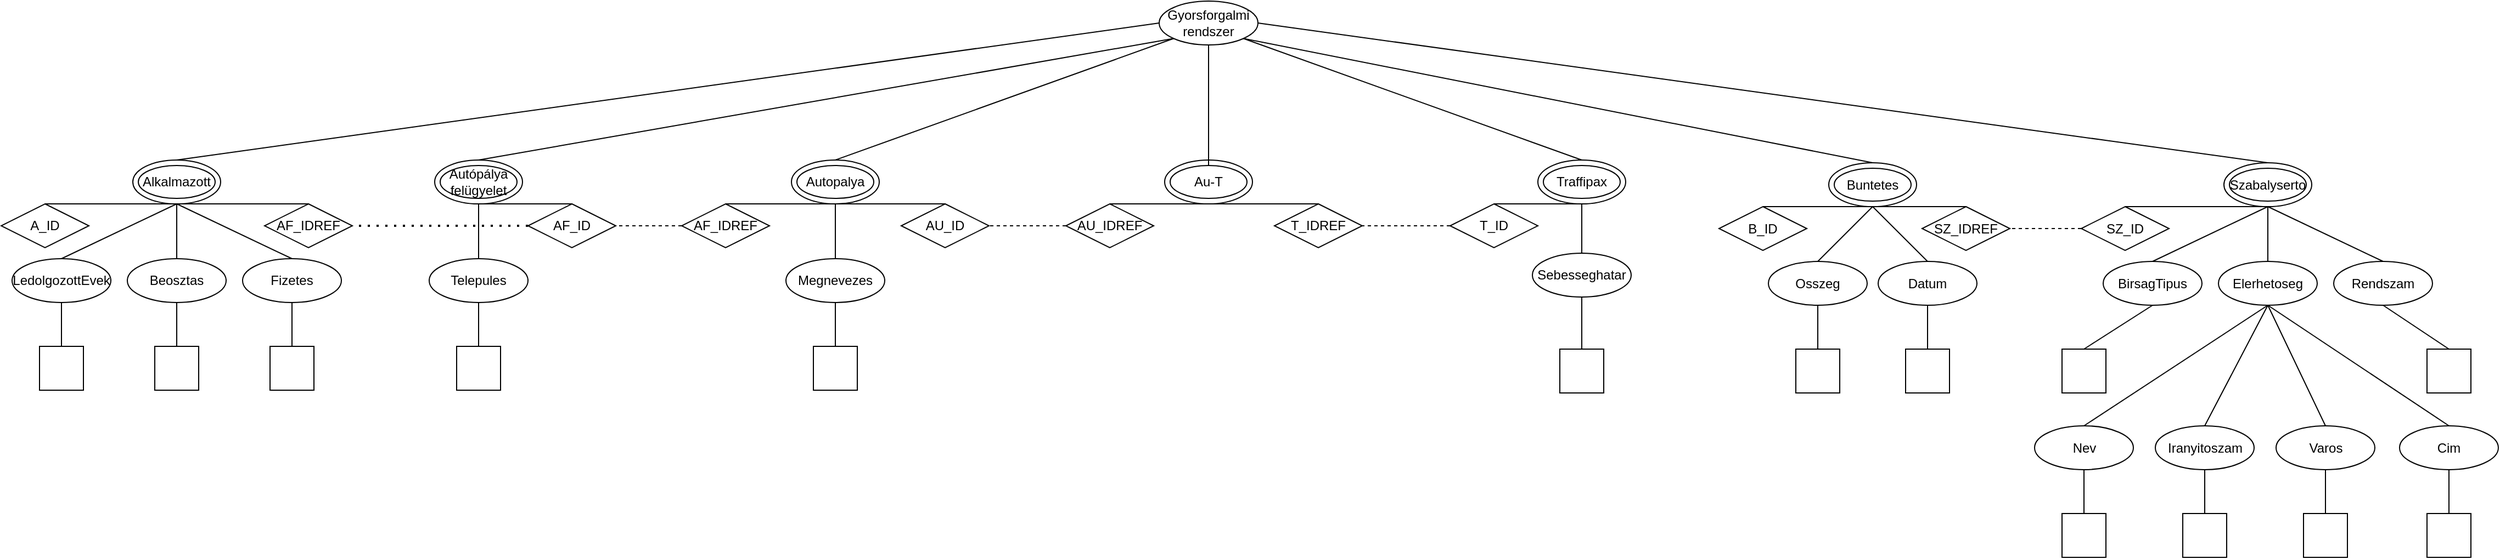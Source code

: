 <mxfile version="20.5.1" type="device"><diagram id="prjqHlVr-ai80oTajLlX" name="1 oldal"><mxGraphModel dx="2946" dy="1591" grid="1" gridSize="10" guides="1" tooltips="1" connect="1" arrows="1" fold="1" page="1" pageScale="1" pageWidth="3000" pageHeight="1500" math="0" shadow="0"><root><mxCell id="0"/><mxCell id="1" parent="0"/><mxCell id="zEytXKDiiqRh7xIFr9XD-1" value="Gyorsforgalmi rendszer" style="ellipse;whiteSpace=wrap;html=1;" parent="1" vertex="1"><mxGeometry x="1465" y="20" width="90" height="40" as="geometry"/></mxCell><mxCell id="zEytXKDiiqRh7xIFr9XD-2" value="" style="ellipse;whiteSpace=wrap;html=1;" parent="1" vertex="1"><mxGeometry x="805" y="165" width="80" height="40" as="geometry"/></mxCell><mxCell id="zEytXKDiiqRh7xIFr9XD-3" value="" style="ellipse;whiteSpace=wrap;html=1;" parent="1" vertex="1"><mxGeometry x="1130" y="165" width="80" height="40" as="geometry"/></mxCell><mxCell id="zEytXKDiiqRh7xIFr9XD-4" value="" style="ellipse;whiteSpace=wrap;html=1;" parent="1" vertex="1"><mxGeometry x="1810" y="165" width="80" height="40" as="geometry"/></mxCell><mxCell id="zEytXKDiiqRh7xIFr9XD-5" value="" style="ellipse;whiteSpace=wrap;html=1;" parent="1" vertex="1"><mxGeometry x="2075" y="167.5" width="80" height="40" as="geometry"/></mxCell><mxCell id="zEytXKDiiqRh7xIFr9XD-6" value="" style="ellipse;whiteSpace=wrap;html=1;" parent="1" vertex="1"><mxGeometry x="2435" y="167.5" width="80" height="40" as="geometry"/></mxCell><mxCell id="zEytXKDiiqRh7xIFr9XD-7" value="" style="ellipse;whiteSpace=wrap;html=1;" parent="1" vertex="1"><mxGeometry x="530" y="165" width="80" height="40" as="geometry"/></mxCell><mxCell id="zEytXKDiiqRh7xIFr9XD-8" value="" style="endArrow=none;html=1;rounded=0;entryX=0;entryY=1;entryDx=0;entryDy=0;exitX=0.5;exitY=0;exitDx=0;exitDy=0;" parent="1" source="zEytXKDiiqRh7xIFr9XD-2" target="zEytXKDiiqRh7xIFr9XD-1" edge="1"><mxGeometry width="50" height="50" relative="1" as="geometry"><mxPoint x="1565" y="250" as="sourcePoint"/><mxPoint x="1615" y="200" as="targetPoint"/></mxGeometry></mxCell><mxCell id="zEytXKDiiqRh7xIFr9XD-9" value="" style="endArrow=none;html=1;rounded=0;entryX=0;entryY=1;entryDx=0;entryDy=0;exitX=0.5;exitY=0;exitDx=0;exitDy=0;" parent="1" source="zEytXKDiiqRh7xIFr9XD-3" target="zEytXKDiiqRh7xIFr9XD-1" edge="1"><mxGeometry width="50" height="50" relative="1" as="geometry"><mxPoint x="1020" y="170" as="sourcePoint"/><mxPoint x="1475" y="50.0" as="targetPoint"/></mxGeometry></mxCell><mxCell id="zEytXKDiiqRh7xIFr9XD-10" value="" style="endArrow=none;html=1;rounded=0;entryX=1;entryY=1;entryDx=0;entryDy=0;exitX=0.5;exitY=0;exitDx=0;exitDy=0;" parent="1" source="zEytXKDiiqRh7xIFr9XD-4" target="zEytXKDiiqRh7xIFr9XD-1" edge="1"><mxGeometry width="50" height="50" relative="1" as="geometry"><mxPoint x="1220" y="170" as="sourcePoint"/><mxPoint x="1520" y="70.0" as="targetPoint"/></mxGeometry></mxCell><mxCell id="zEytXKDiiqRh7xIFr9XD-11" value="" style="endArrow=none;html=1;rounded=0;exitX=0.5;exitY=0;exitDx=0;exitDy=0;entryX=1;entryY=1;entryDx=0;entryDy=0;" parent="1" source="zEytXKDiiqRh7xIFr9XD-5" target="zEytXKDiiqRh7xIFr9XD-1" edge="1"><mxGeometry width="50" height="50" relative="1" as="geometry"><mxPoint x="1420" y="170" as="sourcePoint"/><mxPoint x="1510" y="60" as="targetPoint"/></mxGeometry></mxCell><mxCell id="zEytXKDiiqRh7xIFr9XD-12" value="" style="endArrow=none;html=1;rounded=0;entryX=1;entryY=0.5;entryDx=0;entryDy=0;exitX=0.5;exitY=0;exitDx=0;exitDy=0;" parent="1" source="zEytXKDiiqRh7xIFr9XD-6" target="zEytXKDiiqRh7xIFr9XD-1" edge="1"><mxGeometry width="50" height="50" relative="1" as="geometry"><mxPoint x="1220" y="170" as="sourcePoint"/><mxPoint x="1488.18" y="64.142" as="targetPoint"/></mxGeometry></mxCell><mxCell id="zEytXKDiiqRh7xIFr9XD-13" value="" style="endArrow=none;html=1;rounded=0;entryX=0;entryY=0.5;entryDx=0;entryDy=0;exitX=0.5;exitY=0;exitDx=0;exitDy=0;" parent="1" source="zEytXKDiiqRh7xIFr9XD-7" target="zEytXKDiiqRh7xIFr9XD-1" edge="1"><mxGeometry width="50" height="50" relative="1" as="geometry"><mxPoint x="1020" y="170" as="sourcePoint"/><mxPoint x="1475" y="50.0" as="targetPoint"/></mxGeometry></mxCell><mxCell id="zEytXKDiiqRh7xIFr9XD-15" value="Autópálya felügyelet" style="ellipse;whiteSpace=wrap;html=1;" parent="1" vertex="1"><mxGeometry x="810" y="170" width="70" height="30" as="geometry"/></mxCell><mxCell id="zEytXKDiiqRh7xIFr9XD-16" value="Autopalya" style="ellipse;whiteSpace=wrap;html=1;" parent="1" vertex="1"><mxGeometry x="1135" y="170" width="70" height="30" as="geometry"/></mxCell><mxCell id="zEytXKDiiqRh7xIFr9XD-18" value="Traffipax" style="ellipse;whiteSpace=wrap;html=1;" parent="1" vertex="1"><mxGeometry x="1815" y="170" width="70" height="30" as="geometry"/></mxCell><mxCell id="zEytXKDiiqRh7xIFr9XD-19" value="Buntetes" style="ellipse;whiteSpace=wrap;html=1;" parent="1" vertex="1"><mxGeometry x="2080" y="172.5" width="70" height="30" as="geometry"/></mxCell><mxCell id="zEytXKDiiqRh7xIFr9XD-20" value="Szabalyserto" style="ellipse;whiteSpace=wrap;html=1;" parent="1" vertex="1"><mxGeometry x="2440" y="172.5" width="70" height="30" as="geometry"/></mxCell><mxCell id="zEytXKDiiqRh7xIFr9XD-21" value="Alkalmazott" style="ellipse;whiteSpace=wrap;html=1;" parent="1" vertex="1"><mxGeometry x="535" y="170" width="70" height="30" as="geometry"/></mxCell><mxCell id="zEytXKDiiqRh7xIFr9XD-22" value="Telepules" style="ellipse;whiteSpace=wrap;html=1;" parent="1" vertex="1"><mxGeometry x="800" y="255" width="90" height="40" as="geometry"/></mxCell><mxCell id="zEytXKDiiqRh7xIFr9XD-23" value="AF_ID" style="rhombus;whiteSpace=wrap;html=1;fixDash=0;container=0;dropTarget=0;collapsible=0;backgroundOutline=0;rounded=0;" parent="1" vertex="1"><mxGeometry x="890" y="205" width="80" height="40" as="geometry"/></mxCell><mxCell id="zEytXKDiiqRh7xIFr9XD-27" value="BirsagTipus" style="ellipse;whiteSpace=wrap;html=1;" parent="1" vertex="1"><mxGeometry x="2325" y="257.5" width="90" height="40" as="geometry"/></mxCell><mxCell id="zEytXKDiiqRh7xIFr9XD-28" value="Sebesseghatar" style="ellipse;whiteSpace=wrap;html=1;" parent="1" vertex="1"><mxGeometry x="1805" y="250" width="90" height="40" as="geometry"/></mxCell><mxCell id="zEytXKDiiqRh7xIFr9XD-29" value="Megnevezes" style="ellipse;whiteSpace=wrap;html=1;" parent="1" vertex="1"><mxGeometry x="1125" y="255" width="90" height="40" as="geometry"/></mxCell><mxCell id="zEytXKDiiqRh7xIFr9XD-31" value="A_ID" style="rhombus;whiteSpace=wrap;html=1;" parent="1" vertex="1"><mxGeometry x="410" y="205" width="80" height="40" as="geometry"/></mxCell><mxCell id="zEytXKDiiqRh7xIFr9XD-32" value="SZ_ID" style="rhombus;whiteSpace=wrap;html=1;" parent="1" vertex="1"><mxGeometry x="2305" y="207.5" width="80" height="40" as="geometry"/></mxCell><mxCell id="zEytXKDiiqRh7xIFr9XD-33" value="B_ID" style="rhombus;whiteSpace=wrap;html=1;" parent="1" vertex="1"><mxGeometry x="1975" y="207.5" width="80" height="40" as="geometry"/></mxCell><mxCell id="zEytXKDiiqRh7xIFr9XD-34" value="T_ID" style="rhombus;whiteSpace=wrap;html=1;" parent="1" vertex="1"><mxGeometry x="1730" y="205" width="80" height="40" as="geometry"/></mxCell><mxCell id="zEytXKDiiqRh7xIFr9XD-35" value="AU_ID" style="rhombus;whiteSpace=wrap;html=1;" parent="1" vertex="1"><mxGeometry x="1230" y="205" width="80" height="40" as="geometry"/></mxCell><mxCell id="zEytXKDiiqRh7xIFr9XD-37" value="SZ_IDREF" style="rhombus;whiteSpace=wrap;html=1;" parent="1" vertex="1"><mxGeometry x="2160" y="207.5" width="80" height="40" as="geometry"/></mxCell><mxCell id="z7z7XxIl7QYptGjp105H-1" value="AF_IDREF" style="rhombus;whiteSpace=wrap;html=1;" parent="1" vertex="1"><mxGeometry x="1030" y="205" width="80" height="40" as="geometry"/></mxCell><mxCell id="z7z7XxIl7QYptGjp105H-3" value="Osszeg" style="ellipse;whiteSpace=wrap;html=1;" parent="1" vertex="1"><mxGeometry x="2020" y="257.5" width="90" height="40" as="geometry"/></mxCell><mxCell id="z7z7XxIl7QYptGjp105H-4" value="Beosztas" style="ellipse;whiteSpace=wrap;html=1;" parent="1" vertex="1"><mxGeometry x="525" y="255" width="90" height="40" as="geometry"/></mxCell><mxCell id="z7z7XxIl7QYptGjp105H-5" value="LedolgozottEvek" style="ellipse;whiteSpace=wrap;html=1;" parent="1" vertex="1"><mxGeometry x="420" y="255" width="90" height="40" as="geometry"/></mxCell><mxCell id="z7z7XxIl7QYptGjp105H-6" value="Fizetes" style="ellipse;whiteSpace=wrap;html=1;" parent="1" vertex="1"><mxGeometry x="630" y="255" width="90" height="40" as="geometry"/></mxCell><mxCell id="z7z7XxIl7QYptGjp105H-7" value="Datum" style="ellipse;whiteSpace=wrap;html=1;" parent="1" vertex="1"><mxGeometry x="2120" y="257.5" width="90" height="40" as="geometry"/></mxCell><mxCell id="z7z7XxIl7QYptGjp105H-8" value="Rendszam" style="ellipse;whiteSpace=wrap;html=1;" parent="1" vertex="1"><mxGeometry x="2535" y="257.5" width="90" height="40" as="geometry"/></mxCell><mxCell id="z7z7XxIl7QYptGjp105H-9" value="Elerhetoseg" style="ellipse;whiteSpace=wrap;html=1;" parent="1" vertex="1"><mxGeometry x="2430" y="257.5" width="90" height="40" as="geometry"/></mxCell><mxCell id="z7z7XxIl7QYptGjp105H-10" value="" style="endArrow=none;html=1;rounded=0;comic=0;sketch=0;strokeColor=default;jumpStyle=none;entryX=0.5;entryY=1;entryDx=0;entryDy=0;exitX=0.5;exitY=0;exitDx=0;exitDy=0;" parent="1" source="zEytXKDiiqRh7xIFr9XD-22" target="zEytXKDiiqRh7xIFr9XD-2" edge="1"><mxGeometry width="50" height="50" relative="1" as="geometry"><mxPoint x="1565" y="495" as="sourcePoint"/><mxPoint x="1615" y="445" as="targetPoint"/></mxGeometry></mxCell><mxCell id="z7z7XxIl7QYptGjp105H-11" value="" style="endArrow=none;html=1;rounded=0;comic=0;sketch=0;strokeColor=default;jumpStyle=none;entryX=0.5;entryY=1;entryDx=0;entryDy=0;exitX=0.5;exitY=0;exitDx=0;exitDy=0;" parent="1" source="zEytXKDiiqRh7xIFr9XD-29" target="zEytXKDiiqRh7xIFr9XD-3" edge="1"><mxGeometry width="50" height="50" relative="1" as="geometry"><mxPoint x="1570" y="495" as="sourcePoint"/><mxPoint x="1620" y="445" as="targetPoint"/></mxGeometry></mxCell><mxCell id="z7z7XxIl7QYptGjp105H-12" value="" style="endArrow=none;html=1;rounded=0;comic=0;sketch=0;strokeColor=default;jumpStyle=none;entryX=0.5;entryY=1;entryDx=0;entryDy=0;exitX=0.5;exitY=0;exitDx=0;exitDy=0;" parent="1" source="zEytXKDiiqRh7xIFr9XD-28" target="zEytXKDiiqRh7xIFr9XD-4" edge="1"><mxGeometry width="50" height="50" relative="1" as="geometry"><mxPoint x="1965" y="490" as="sourcePoint"/><mxPoint x="2015" y="440" as="targetPoint"/></mxGeometry></mxCell><mxCell id="z7z7XxIl7QYptGjp105H-13" value="" style="endArrow=none;html=1;rounded=0;comic=0;sketch=0;strokeColor=default;jumpStyle=none;entryX=0.5;entryY=1;entryDx=0;entryDy=0;exitX=0.5;exitY=0;exitDx=0;exitDy=0;" parent="1" source="z7z7XxIl7QYptGjp105H-3" target="zEytXKDiiqRh7xIFr9XD-5" edge="1"><mxGeometry width="50" height="50" relative="1" as="geometry"><mxPoint x="1925" y="297.5" as="sourcePoint"/><mxPoint x="1920" y="217.5" as="targetPoint"/></mxGeometry></mxCell><mxCell id="z7z7XxIl7QYptGjp105H-14" value="" style="endArrow=none;html=1;rounded=0;comic=0;sketch=0;strokeColor=default;jumpStyle=none;exitX=0.5;exitY=0;exitDx=0;exitDy=0;entryX=0.5;entryY=1;entryDx=0;entryDy=0;" parent="1" source="z7z7XxIl7QYptGjp105H-7" target="zEytXKDiiqRh7xIFr9XD-5" edge="1"><mxGeometry width="50" height="50" relative="1" as="geometry"><mxPoint x="1935" y="307.5" as="sourcePoint"/><mxPoint x="2110" y="257.5" as="targetPoint"/></mxGeometry></mxCell><mxCell id="z7z7XxIl7QYptGjp105H-15" value="" style="endArrow=none;html=1;rounded=0;comic=0;sketch=0;strokeColor=default;jumpStyle=none;exitX=0.5;exitY=0;exitDx=0;exitDy=0;entryX=0.5;entryY=1;entryDx=0;entryDy=0;" parent="1" source="zEytXKDiiqRh7xIFr9XD-27" target="zEytXKDiiqRh7xIFr9XD-6" edge="1"><mxGeometry width="50" height="50" relative="1" as="geometry"><mxPoint x="2220" y="297.5" as="sourcePoint"/><mxPoint x="2155" y="217.5" as="targetPoint"/></mxGeometry></mxCell><mxCell id="z7z7XxIl7QYptGjp105H-16" value="" style="endArrow=none;html=1;rounded=0;comic=0;sketch=0;strokeColor=default;jumpStyle=none;exitX=0.5;exitY=0;exitDx=0;exitDy=0;entryX=0.5;entryY=1;entryDx=0;entryDy=0;" parent="1" source="z7z7XxIl7QYptGjp105H-8" target="zEytXKDiiqRh7xIFr9XD-6" edge="1"><mxGeometry width="50" height="50" relative="1" as="geometry"><mxPoint x="2230" y="307.5" as="sourcePoint"/><mxPoint x="2355" y="247.5" as="targetPoint"/></mxGeometry></mxCell><mxCell id="z7z7XxIl7QYptGjp105H-17" value="" style="endArrow=none;html=1;rounded=0;comic=0;sketch=0;strokeColor=default;jumpStyle=none;exitX=0.5;exitY=0;exitDx=0;exitDy=0;entryX=0.5;entryY=1;entryDx=0;entryDy=0;" parent="1" source="z7z7XxIl7QYptGjp105H-9" target="zEytXKDiiqRh7xIFr9XD-6" edge="1"><mxGeometry width="50" height="50" relative="1" as="geometry"><mxPoint x="2480" y="297.5" as="sourcePoint"/><mxPoint x="2355" y="217.5" as="targetPoint"/></mxGeometry></mxCell><mxCell id="z7z7XxIl7QYptGjp105H-18" value="" style="endArrow=none;html=1;rounded=0;comic=0;sketch=0;strokeColor=default;jumpStyle=none;exitX=0.5;exitY=0;exitDx=0;exitDy=0;entryX=0.5;entryY=1;entryDx=0;entryDy=0;" parent="1" source="z7z7XxIl7QYptGjp105H-4" target="zEytXKDiiqRh7xIFr9XD-7" edge="1"><mxGeometry width="50" height="50" relative="1" as="geometry"><mxPoint x="45" y="295" as="sourcePoint"/><mxPoint x="70" y="215" as="targetPoint"/></mxGeometry></mxCell><mxCell id="z7z7XxIl7QYptGjp105H-19" value="" style="endArrow=none;html=1;rounded=0;comic=0;sketch=0;strokeColor=default;jumpStyle=none;exitX=0.5;exitY=0;exitDx=0;exitDy=0;entryX=0.5;entryY=1;entryDx=0;entryDy=0;" parent="1" source="z7z7XxIl7QYptGjp105H-5" target="zEytXKDiiqRh7xIFr9XD-7" edge="1"><mxGeometry width="50" height="50" relative="1" as="geometry"><mxPoint x="55" y="305" as="sourcePoint"/><mxPoint x="80" y="225" as="targetPoint"/></mxGeometry></mxCell><mxCell id="z7z7XxIl7QYptGjp105H-20" value="" style="endArrow=none;html=1;rounded=0;comic=0;sketch=0;strokeColor=default;jumpStyle=none;exitX=0.5;exitY=0;exitDx=0;exitDy=0;entryX=0.5;entryY=1;entryDx=0;entryDy=0;" parent="1" source="z7z7XxIl7QYptGjp105H-6" target="zEytXKDiiqRh7xIFr9XD-7" edge="1"><mxGeometry width="50" height="50" relative="1" as="geometry"><mxPoint x="65" y="315" as="sourcePoint"/><mxPoint x="600" y="125" as="targetPoint"/></mxGeometry></mxCell><mxCell id="z7z7XxIl7QYptGjp105H-21" value="Nev" style="ellipse;whiteSpace=wrap;html=1;" parent="1" vertex="1"><mxGeometry x="2262.5" y="407.5" width="90" height="40" as="geometry"/></mxCell><mxCell id="z7z7XxIl7QYptGjp105H-22" value="Iranyitoszam" style="ellipse;whiteSpace=wrap;html=1;" parent="1" vertex="1"><mxGeometry x="2372.5" y="407.5" width="90" height="40" as="geometry"/></mxCell><mxCell id="z7z7XxIl7QYptGjp105H-23" value="Varos" style="ellipse;whiteSpace=wrap;html=1;" parent="1" vertex="1"><mxGeometry x="2482.5" y="407.5" width="90" height="40" as="geometry"/></mxCell><mxCell id="z7z7XxIl7QYptGjp105H-24" value="Cim" style="ellipse;whiteSpace=wrap;html=1;" parent="1" vertex="1"><mxGeometry x="2595" y="407.5" width="90" height="40" as="geometry"/></mxCell><mxCell id="z7z7XxIl7QYptGjp105H-25" value="" style="endArrow=none;html=1;rounded=0;comic=0;sketch=0;strokeColor=default;jumpStyle=none;entryX=0.5;entryY=1;entryDx=0;entryDy=0;exitX=0.5;exitY=0;exitDx=0;exitDy=0;" parent="1" source="z7z7XxIl7QYptGjp105H-21" target="z7z7XxIl7QYptGjp105H-9" edge="1"><mxGeometry width="50" height="50" relative="1" as="geometry"><mxPoint x="1925" y="597.5" as="sourcePoint"/><mxPoint x="1975" y="547.5" as="targetPoint"/></mxGeometry></mxCell><mxCell id="z7z7XxIl7QYptGjp105H-26" value="" style="endArrow=none;html=1;rounded=0;comic=0;sketch=0;strokeColor=default;jumpStyle=none;exitX=0.5;exitY=0;exitDx=0;exitDy=0;entryX=0.5;entryY=1;entryDx=0;entryDy=0;" parent="1" source="z7z7XxIl7QYptGjp105H-22" target="z7z7XxIl7QYptGjp105H-9" edge="1"><mxGeometry width="50" height="50" relative="1" as="geometry"><mxPoint x="2280" y="547.5" as="sourcePoint"/><mxPoint x="2495" y="497.5" as="targetPoint"/></mxGeometry></mxCell><mxCell id="z7z7XxIl7QYptGjp105H-27" value="" style="endArrow=none;html=1;rounded=0;comic=0;sketch=0;strokeColor=default;jumpStyle=none;exitX=0.5;exitY=0;exitDx=0;exitDy=0;entryX=0.5;entryY=1;entryDx=0;entryDy=0;" parent="1" source="z7z7XxIl7QYptGjp105H-23" target="z7z7XxIl7QYptGjp105H-9" edge="1"><mxGeometry width="50" height="50" relative="1" as="geometry"><mxPoint x="2450" y="557.5" as="sourcePoint"/><mxPoint x="2545" y="437.5" as="targetPoint"/></mxGeometry></mxCell><mxCell id="z7z7XxIl7QYptGjp105H-28" value="" style="endArrow=none;html=1;rounded=0;comic=0;sketch=0;strokeColor=default;jumpStyle=none;exitX=0.5;exitY=0;exitDx=0;exitDy=0;entryX=0.5;entryY=1;entryDx=0;entryDy=0;" parent="1" target="z7z7XxIl7QYptGjp105H-9" edge="1" source="z7z7XxIl7QYptGjp105H-24"><mxGeometry width="50" height="50" relative="1" as="geometry"><mxPoint x="2660" y="357.5" as="sourcePoint"/><mxPoint x="2545" y="477.5" as="targetPoint"/></mxGeometry></mxCell><mxCell id="z7z7XxIl7QYptGjp105H-29" value="" style="endArrow=none;html=1;rounded=0;comic=0;sketch=0;strokeColor=default;jumpStyle=none;exitX=0.5;exitY=0;exitDx=0;exitDy=0;entryX=0.5;entryY=1;entryDx=0;entryDy=0;" parent="1" source="zEytXKDiiqRh7xIFr9XD-23" target="zEytXKDiiqRh7xIFr9XD-2" edge="1"><mxGeometry width="50" height="50" relative="1" as="geometry"><mxPoint x="1010" y="295" as="sourcePoint"/><mxPoint x="1115" y="255" as="targetPoint"/></mxGeometry></mxCell><mxCell id="z7z7XxIl7QYptGjp105H-30" value="" style="endArrow=none;html=1;rounded=0;comic=0;sketch=0;strokeColor=default;jumpStyle=none;exitX=0.5;exitY=0;exitDx=0;exitDy=0;entryX=0.5;entryY=1;entryDx=0;entryDy=0;" parent="1" source="zEytXKDiiqRh7xIFr9XD-35" target="zEytXKDiiqRh7xIFr9XD-3" edge="1"><mxGeometry width="50" height="50" relative="1" as="geometry"><mxPoint x="1180" y="225" as="sourcePoint"/><mxPoint x="1140" y="225" as="targetPoint"/></mxGeometry></mxCell><mxCell id="z7z7XxIl7QYptGjp105H-31" value="" style="endArrow=none;html=1;rounded=0;comic=0;sketch=0;strokeColor=default;jumpStyle=none;entryX=0.5;entryY=1;entryDx=0;entryDy=0;exitX=0.5;exitY=0;exitDx=0;exitDy=0;" parent="1" source="zEytXKDiiqRh7xIFr9XD-34" target="zEytXKDiiqRh7xIFr9XD-4" edge="1"><mxGeometry width="50" height="50" relative="1" as="geometry"><mxPoint x="1815" y="170" as="sourcePoint"/><mxPoint x="1735" y="210" as="targetPoint"/></mxGeometry></mxCell><mxCell id="z7z7XxIl7QYptGjp105H-32" value="" style="endArrow=none;html=1;rounded=0;comic=0;sketch=0;strokeColor=default;jumpStyle=none;exitX=0.5;exitY=0;exitDx=0;exitDy=0;entryX=0.5;entryY=1;entryDx=0;entryDy=0;" parent="1" source="zEytXKDiiqRh7xIFr9XD-33" target="zEytXKDiiqRh7xIFr9XD-5" edge="1"><mxGeometry width="50" height="50" relative="1" as="geometry"><mxPoint x="1580" y="237.5" as="sourcePoint"/><mxPoint x="1730" y="227.5" as="targetPoint"/></mxGeometry></mxCell><mxCell id="z7z7XxIl7QYptGjp105H-33" value="" style="endArrow=none;html=1;rounded=0;comic=0;sketch=0;strokeColor=default;jumpStyle=none;exitX=0.5;exitY=0;exitDx=0;exitDy=0;entryX=0.5;entryY=1;entryDx=0;entryDy=0;" parent="1" source="zEytXKDiiqRh7xIFr9XD-32" target="zEytXKDiiqRh7xIFr9XD-6" edge="1"><mxGeometry width="50" height="50" relative="1" as="geometry"><mxPoint x="2345" y="207.5" as="sourcePoint"/><mxPoint x="2155" y="212.5" as="targetPoint"/></mxGeometry></mxCell><mxCell id="z7z7XxIl7QYptGjp105H-34" value="" style="endArrow=none;html=1;rounded=0;comic=0;sketch=0;strokeColor=default;jumpStyle=none;exitX=0.5;exitY=0;exitDx=0;exitDy=0;entryX=0.5;entryY=1;entryDx=0;entryDy=0;" parent="1" source="zEytXKDiiqRh7xIFr9XD-31" target="zEytXKDiiqRh7xIFr9XD-7" edge="1"><mxGeometry width="50" height="50" relative="1" as="geometry"><mxPoint x="500" y="215" as="sourcePoint"/><mxPoint x="380" y="215" as="targetPoint"/></mxGeometry></mxCell><mxCell id="z7z7XxIl7QYptGjp105H-37" value="AF_IDREF" style="rhombus;whiteSpace=wrap;html=1;" parent="1" vertex="1"><mxGeometry x="650" y="205" width="80" height="40" as="geometry"/></mxCell><mxCell id="z7z7XxIl7QYptGjp105H-39" value="" style="endArrow=none;html=1;rounded=0;comic=0;sketch=0;strokeColor=default;jumpStyle=none;entryX=0.5;entryY=0;entryDx=0;entryDy=0;exitX=0.5;exitY=1;exitDx=0;exitDy=0;" parent="1" source="zEytXKDiiqRh7xIFr9XD-3" target="z7z7XxIl7QYptGjp105H-1" edge="1"><mxGeometry width="50" height="50" relative="1" as="geometry"><mxPoint x="1150" y="225" as="sourcePoint"/><mxPoint x="1180" y="215" as="targetPoint"/></mxGeometry></mxCell><mxCell id="z7z7XxIl7QYptGjp105H-40" value="" style="endArrow=none;html=1;rounded=0;comic=0;sketch=0;strokeColor=default;jumpStyle=none;entryX=0.5;entryY=1;entryDx=0;entryDy=0;exitX=0.5;exitY=0;exitDx=0;exitDy=0;" parent="1" source="z7z7XxIl7QYptGjp105H-37" target="zEytXKDiiqRh7xIFr9XD-7" edge="1"><mxGeometry width="50" height="50" relative="1" as="geometry"><mxPoint x="620" y="355" as="sourcePoint"/><mxPoint x="-540" y="365" as="targetPoint"/></mxGeometry></mxCell><mxCell id="z7z7XxIl7QYptGjp105H-41" value="" style="endArrow=none;html=1;rounded=0;comic=0;sketch=0;strokeColor=default;jumpStyle=none;exitX=0.5;exitY=1;exitDx=0;exitDy=0;entryX=0.5;entryY=0;entryDx=0;entryDy=0;" parent="1" source="zEytXKDiiqRh7xIFr9XD-5" target="zEytXKDiiqRh7xIFr9XD-37" edge="1"><mxGeometry width="50" height="50" relative="1" as="geometry"><mxPoint x="2025" y="217.5" as="sourcePoint"/><mxPoint x="2125" y="217.5" as="targetPoint"/></mxGeometry></mxCell><mxCell id="z7z7XxIl7QYptGjp105H-43" value="" style="endArrow=none;dashed=1;html=1;rounded=0;comic=0;sketch=0;strokeColor=default;jumpStyle=none;entryX=1;entryY=0.5;entryDx=0;entryDy=0;exitX=0;exitY=0.5;exitDx=0;exitDy=0;" parent="1" source="zEytXKDiiqRh7xIFr9XD-32" target="zEytXKDiiqRh7xIFr9XD-37" edge="1"><mxGeometry width="50" height="50" relative="1" as="geometry"><mxPoint x="2405" y="267.5" as="sourcePoint"/><mxPoint x="2455" y="217.5" as="targetPoint"/></mxGeometry></mxCell><mxCell id="z7z7XxIl7QYptGjp105H-44" value="" style="endArrow=none;dashed=1;html=1;rounded=0;comic=0;sketch=0;strokeColor=default;jumpStyle=none;entryX=1;entryY=0.5;entryDx=0;entryDy=0;exitX=0;exitY=0.5;exitDx=0;exitDy=0;" parent="1" source="z7z7XxIl7QYptGjp105H-1" target="zEytXKDiiqRh7xIFr9XD-23" edge="1"><mxGeometry width="50" height="50" relative="1" as="geometry"><mxPoint x="985" y="244" as="sourcePoint"/><mxPoint x="920" y="244" as="targetPoint"/></mxGeometry></mxCell><mxCell id="z7z7XxIl7QYptGjp105H-52" value="" style="endArrow=none;dashed=1;html=1;dashPattern=1 3;strokeWidth=2;rounded=0;comic=0;sketch=0;strokeColor=default;jumpStyle=none;entryX=1;entryY=0.5;entryDx=0;entryDy=0;exitX=0;exitY=0.5;exitDx=0;exitDy=0;" parent="1" source="zEytXKDiiqRh7xIFr9XD-23" target="z7z7XxIl7QYptGjp105H-37" edge="1"><mxGeometry width="50" height="50" relative="1" as="geometry"><mxPoint x="900" y="275" as="sourcePoint"/><mxPoint x="1390" y="185" as="targetPoint"/></mxGeometry></mxCell><mxCell id="amMqIDS0P1vPropL2zE_-1" value="" style="endArrow=none;html=1;rounded=0;entryX=0.5;entryY=1;entryDx=0;entryDy=0;exitX=0.5;exitY=0;exitDx=0;exitDy=0;" edge="1" parent="1" source="amMqIDS0P1vPropL2zE_-2" target="z7z7XxIl7QYptGjp105H-5"><mxGeometry width="50" height="50" relative="1" as="geometry"><mxPoint x="440" y="315" as="sourcePoint"/><mxPoint x="470" y="305" as="targetPoint"/></mxGeometry></mxCell><mxCell id="amMqIDS0P1vPropL2zE_-2" value="" style="whiteSpace=wrap;html=1;aspect=fixed;" vertex="1" parent="1"><mxGeometry x="445" y="335" width="40" height="40" as="geometry"/></mxCell><mxCell id="amMqIDS0P1vPropL2zE_-5" value="" style="endArrow=none;html=1;rounded=0;entryX=0.5;entryY=1;entryDx=0;entryDy=0;exitX=0.5;exitY=0;exitDx=0;exitDy=0;" edge="1" parent="1" source="amMqIDS0P1vPropL2zE_-6"><mxGeometry width="50" height="50" relative="1" as="geometry"><mxPoint x="545" y="315" as="sourcePoint"/><mxPoint x="570" y="295" as="targetPoint"/></mxGeometry></mxCell><mxCell id="amMqIDS0P1vPropL2zE_-6" value="" style="whiteSpace=wrap;html=1;aspect=fixed;" vertex="1" parent="1"><mxGeometry x="550" y="335" width="40" height="40" as="geometry"/></mxCell><mxCell id="amMqIDS0P1vPropL2zE_-7" value="" style="endArrow=none;html=1;rounded=0;entryX=0.5;entryY=1;entryDx=0;entryDy=0;exitX=0.5;exitY=0;exitDx=0;exitDy=0;" edge="1" parent="1" source="amMqIDS0P1vPropL2zE_-8" target="z7z7XxIl7QYptGjp105H-6"><mxGeometry width="50" height="50" relative="1" as="geometry"><mxPoint x="645" y="325" as="sourcePoint"/><mxPoint x="670" y="305" as="targetPoint"/></mxGeometry></mxCell><mxCell id="amMqIDS0P1vPropL2zE_-8" value="" style="whiteSpace=wrap;html=1;aspect=fixed;" vertex="1" parent="1"><mxGeometry x="655" y="335" width="40" height="40" as="geometry"/></mxCell><mxCell id="amMqIDS0P1vPropL2zE_-9" value="" style="endArrow=none;html=1;rounded=0;entryX=0.5;entryY=1;entryDx=0;entryDy=0;exitX=0.5;exitY=0;exitDx=0;exitDy=0;" edge="1" parent="1" source="amMqIDS0P1vPropL2zE_-10" target="zEytXKDiiqRh7xIFr9XD-22"><mxGeometry width="50" height="50" relative="1" as="geometry"><mxPoint x="815" y="335" as="sourcePoint"/><mxPoint x="840" y="315" as="targetPoint"/></mxGeometry></mxCell><mxCell id="amMqIDS0P1vPropL2zE_-10" value="" style="whiteSpace=wrap;html=1;aspect=fixed;" vertex="1" parent="1"><mxGeometry x="825" y="335" width="40" height="40" as="geometry"/></mxCell><mxCell id="amMqIDS0P1vPropL2zE_-11" value="" style="endArrow=none;html=1;rounded=0;entryX=0.5;entryY=1;entryDx=0;entryDy=0;exitX=0.5;exitY=0;exitDx=0;exitDy=0;" edge="1" parent="1" source="amMqIDS0P1vPropL2zE_-12" target="zEytXKDiiqRh7xIFr9XD-29"><mxGeometry width="50" height="50" relative="1" as="geometry"><mxPoint x="1055" y="355" as="sourcePoint"/><mxPoint x="1080" y="335" as="targetPoint"/></mxGeometry></mxCell><mxCell id="amMqIDS0P1vPropL2zE_-12" value="" style="whiteSpace=wrap;html=1;aspect=fixed;" vertex="1" parent="1"><mxGeometry x="1150" y="335" width="40" height="40" as="geometry"/></mxCell><mxCell id="amMqIDS0P1vPropL2zE_-15" value="" style="endArrow=none;html=1;rounded=0;entryX=0.5;entryY=1;entryDx=0;entryDy=0;exitX=0.5;exitY=0;exitDx=0;exitDy=0;" edge="1" parent="1" source="amMqIDS0P1vPropL2zE_-16" target="zEytXKDiiqRh7xIFr9XD-28"><mxGeometry width="50" height="50" relative="1" as="geometry"><mxPoint x="1840" y="407.5" as="sourcePoint"/><mxPoint x="1865" y="387.5" as="targetPoint"/></mxGeometry></mxCell><mxCell id="amMqIDS0P1vPropL2zE_-16" value="" style="whiteSpace=wrap;html=1;aspect=fixed;" vertex="1" parent="1"><mxGeometry x="1830" y="337.5" width="40" height="40" as="geometry"/></mxCell><mxCell id="amMqIDS0P1vPropL2zE_-17" value="" style="endArrow=none;html=1;rounded=0;entryX=0.5;entryY=1;entryDx=0;entryDy=0;exitX=0.5;exitY=0;exitDx=0;exitDy=0;" edge="1" parent="1" source="amMqIDS0P1vPropL2zE_-18" target="z7z7XxIl7QYptGjp105H-3"><mxGeometry width="50" height="50" relative="1" as="geometry"><mxPoint x="2015" y="357.5" as="sourcePoint"/><mxPoint x="2040" y="337.5" as="targetPoint"/></mxGeometry></mxCell><mxCell id="amMqIDS0P1vPropL2zE_-18" value="" style="whiteSpace=wrap;html=1;aspect=fixed;" vertex="1" parent="1"><mxGeometry x="2045" y="337.5" width="40" height="40" as="geometry"/></mxCell><mxCell id="amMqIDS0P1vPropL2zE_-19" value="" style="endArrow=none;html=1;rounded=0;entryX=0.5;entryY=1;entryDx=0;entryDy=0;exitX=0.5;exitY=0;exitDx=0;exitDy=0;" edge="1" parent="1" source="amMqIDS0P1vPropL2zE_-20" target="z7z7XxIl7QYptGjp105H-7"><mxGeometry width="50" height="50" relative="1" as="geometry"><mxPoint x="2140" y="347.5" as="sourcePoint"/><mxPoint x="2165" y="327.5" as="targetPoint"/></mxGeometry></mxCell><mxCell id="amMqIDS0P1vPropL2zE_-20" value="" style="whiteSpace=wrap;html=1;aspect=fixed;" vertex="1" parent="1"><mxGeometry x="2145" y="337.5" width="40" height="40" as="geometry"/></mxCell><mxCell id="amMqIDS0P1vPropL2zE_-21" value="" style="endArrow=none;html=1;rounded=0;entryX=0.5;entryY=1;entryDx=0;entryDy=0;exitX=0.5;exitY=0;exitDx=0;exitDy=0;" edge="1" parent="1" source="amMqIDS0P1vPropL2zE_-22" target="z7z7XxIl7QYptGjp105H-21"><mxGeometry width="50" height="50" relative="1" as="geometry"><mxPoint x="2270" y="467.5" as="sourcePoint"/><mxPoint x="2295" y="447.5" as="targetPoint"/></mxGeometry></mxCell><mxCell id="amMqIDS0P1vPropL2zE_-22" value="" style="whiteSpace=wrap;html=1;aspect=fixed;" vertex="1" parent="1"><mxGeometry x="2287.5" y="487.5" width="40" height="40" as="geometry"/></mxCell><mxCell id="amMqIDS0P1vPropL2zE_-23" value="" style="endArrow=none;html=1;rounded=0;entryX=0.5;entryY=1;entryDx=0;entryDy=0;exitX=0.5;exitY=0;exitDx=0;exitDy=0;" edge="1" parent="1" source="amMqIDS0P1vPropL2zE_-24" target="z7z7XxIl7QYptGjp105H-22"><mxGeometry width="50" height="50" relative="1" as="geometry"><mxPoint x="2395" y="467.5" as="sourcePoint"/><mxPoint x="2420" y="447.5" as="targetPoint"/></mxGeometry></mxCell><mxCell id="amMqIDS0P1vPropL2zE_-24" value="" style="whiteSpace=wrap;html=1;aspect=fixed;" vertex="1" parent="1"><mxGeometry x="2397.5" y="487.5" width="40" height="40" as="geometry"/></mxCell><mxCell id="amMqIDS0P1vPropL2zE_-25" value="" style="endArrow=none;html=1;rounded=0;entryX=0.5;entryY=1;entryDx=0;entryDy=0;exitX=0.5;exitY=0;exitDx=0;exitDy=0;" edge="1" parent="1" source="amMqIDS0P1vPropL2zE_-26" target="z7z7XxIl7QYptGjp105H-23"><mxGeometry width="50" height="50" relative="1" as="geometry"><mxPoint x="2530" y="457.5" as="sourcePoint"/><mxPoint x="2555" y="437.5" as="targetPoint"/></mxGeometry></mxCell><mxCell id="amMqIDS0P1vPropL2zE_-26" value="" style="whiteSpace=wrap;html=1;aspect=fixed;" vertex="1" parent="1"><mxGeometry x="2507.5" y="487.5" width="40" height="40" as="geometry"/></mxCell><mxCell id="amMqIDS0P1vPropL2zE_-27" value="" style="endArrow=none;html=1;rounded=0;entryX=0.5;entryY=1;entryDx=0;entryDy=0;exitX=0.5;exitY=0;exitDx=0;exitDy=0;" edge="1" parent="1" source="amMqIDS0P1vPropL2zE_-28" target="z7z7XxIl7QYptGjp105H-24"><mxGeometry width="50" height="50" relative="1" as="geometry"><mxPoint x="2650" y="447.5" as="sourcePoint"/><mxPoint x="2675" y="427.5" as="targetPoint"/></mxGeometry></mxCell><mxCell id="amMqIDS0P1vPropL2zE_-28" value="" style="whiteSpace=wrap;html=1;aspect=fixed;" vertex="1" parent="1"><mxGeometry x="2620" y="487.5" width="40" height="40" as="geometry"/></mxCell><mxCell id="amMqIDS0P1vPropL2zE_-33" value="" style="endArrow=none;html=1;rounded=0;entryX=0.5;entryY=1;entryDx=0;entryDy=0;exitX=0.5;exitY=0;exitDx=0;exitDy=0;" edge="1" parent="1" source="amMqIDS0P1vPropL2zE_-34" target="zEytXKDiiqRh7xIFr9XD-27"><mxGeometry width="50" height="50" relative="1" as="geometry"><mxPoint x="2335" y="387.5" as="sourcePoint"/><mxPoint x="2385" y="327.5" as="targetPoint"/></mxGeometry></mxCell><mxCell id="amMqIDS0P1vPropL2zE_-34" value="" style="whiteSpace=wrap;html=1;aspect=fixed;" vertex="1" parent="1"><mxGeometry x="2287.5" y="337.5" width="40" height="40" as="geometry"/></mxCell><mxCell id="amMqIDS0P1vPropL2zE_-35" value="" style="endArrow=none;html=1;rounded=0;entryX=0.5;entryY=1;entryDx=0;entryDy=0;exitX=0.5;exitY=0;exitDx=0;exitDy=0;" edge="1" parent="1" source="amMqIDS0P1vPropL2zE_-36" target="z7z7XxIl7QYptGjp105H-8"><mxGeometry width="50" height="50" relative="1" as="geometry"><mxPoint x="2460" y="377.5" as="sourcePoint"/><mxPoint x="2485" y="327.5" as="targetPoint"/></mxGeometry></mxCell><mxCell id="amMqIDS0P1vPropL2zE_-36" value="" style="whiteSpace=wrap;html=1;aspect=fixed;" vertex="1" parent="1"><mxGeometry x="2620" y="337.5" width="40" height="40" as="geometry"/></mxCell><mxCell id="amMqIDS0P1vPropL2zE_-37" value="" style="ellipse;whiteSpace=wrap;html=1;" vertex="1" parent="1"><mxGeometry x="1470" y="165" width="80" height="40" as="geometry"/></mxCell><mxCell id="amMqIDS0P1vPropL2zE_-38" value="Au-T" style="ellipse;whiteSpace=wrap;html=1;" vertex="1" parent="1"><mxGeometry x="1475" y="170" width="70" height="30" as="geometry"/></mxCell><mxCell id="amMqIDS0P1vPropL2zE_-39" value="T_IDREF" style="rhombus;whiteSpace=wrap;html=1;" vertex="1" parent="1"><mxGeometry x="1570" y="205" width="80" height="40" as="geometry"/></mxCell><mxCell id="amMqIDS0P1vPropL2zE_-40" value="AU_IDREF" style="rhombus;whiteSpace=wrap;html=1;" vertex="1" parent="1"><mxGeometry x="1380" y="205" width="80" height="40" as="geometry"/></mxCell><mxCell id="amMqIDS0P1vPropL2zE_-41" value="" style="endArrow=none;html=1;rounded=0;entryX=0.5;entryY=1;entryDx=0;entryDy=0;exitX=0.5;exitY=0;exitDx=0;exitDy=0;" edge="1" parent="1" source="amMqIDS0P1vPropL2zE_-39" target="amMqIDS0P1vPropL2zE_-37"><mxGeometry width="50" height="50" relative="1" as="geometry"><mxPoint x="1380" y="472.5" as="sourcePoint"/><mxPoint x="1430" y="422.5" as="targetPoint"/></mxGeometry></mxCell><mxCell id="amMqIDS0P1vPropL2zE_-42" value="" style="endArrow=none;html=1;rounded=0;entryX=0.5;entryY=1;entryDx=0;entryDy=0;exitX=0.5;exitY=0;exitDx=0;exitDy=0;" edge="1" parent="1" source="amMqIDS0P1vPropL2zE_-40" target="amMqIDS0P1vPropL2zE_-37"><mxGeometry width="50" height="50" relative="1" as="geometry"><mxPoint x="1380" y="472.5" as="sourcePoint"/><mxPoint x="1430" y="422.5" as="targetPoint"/></mxGeometry></mxCell><mxCell id="amMqIDS0P1vPropL2zE_-43" value="" style="endArrow=none;html=1;rounded=0;entryX=0.5;entryY=1;entryDx=0;entryDy=0;exitX=0.5;exitY=0;exitDx=0;exitDy=0;" edge="1" parent="1" source="amMqIDS0P1vPropL2zE_-38" target="zEytXKDiiqRh7xIFr9XD-1"><mxGeometry width="50" height="50" relative="1" as="geometry"><mxPoint x="1380" y="470" as="sourcePoint"/><mxPoint x="1430" y="420" as="targetPoint"/></mxGeometry></mxCell><mxCell id="amMqIDS0P1vPropL2zE_-45" value="" style="endArrow=none;dashed=1;html=1;rounded=0;comic=0;sketch=0;strokeColor=default;jumpStyle=none;exitX=0;exitY=0.5;exitDx=0;exitDy=0;entryX=1;entryY=0.5;entryDx=0;entryDy=0;" edge="1" parent="1" source="amMqIDS0P1vPropL2zE_-40" target="zEytXKDiiqRh7xIFr9XD-35"><mxGeometry width="50" height="50" relative="1" as="geometry"><mxPoint x="1360" y="310" as="sourcePoint"/><mxPoint x="1240" y="270" as="targetPoint"/></mxGeometry></mxCell><mxCell id="amMqIDS0P1vPropL2zE_-46" value="" style="endArrow=none;dashed=1;html=1;rounded=0;comic=0;sketch=0;strokeColor=default;jumpStyle=none;exitX=0;exitY=0.5;exitDx=0;exitDy=0;entryX=1;entryY=0.5;entryDx=0;entryDy=0;" edge="1" parent="1" source="zEytXKDiiqRh7xIFr9XD-34" target="amMqIDS0P1vPropL2zE_-39"><mxGeometry width="50" height="50" relative="1" as="geometry"><mxPoint x="1390" y="235" as="sourcePoint"/><mxPoint x="1660" y="250" as="targetPoint"/></mxGeometry></mxCell></root></mxGraphModel></diagram></mxfile>